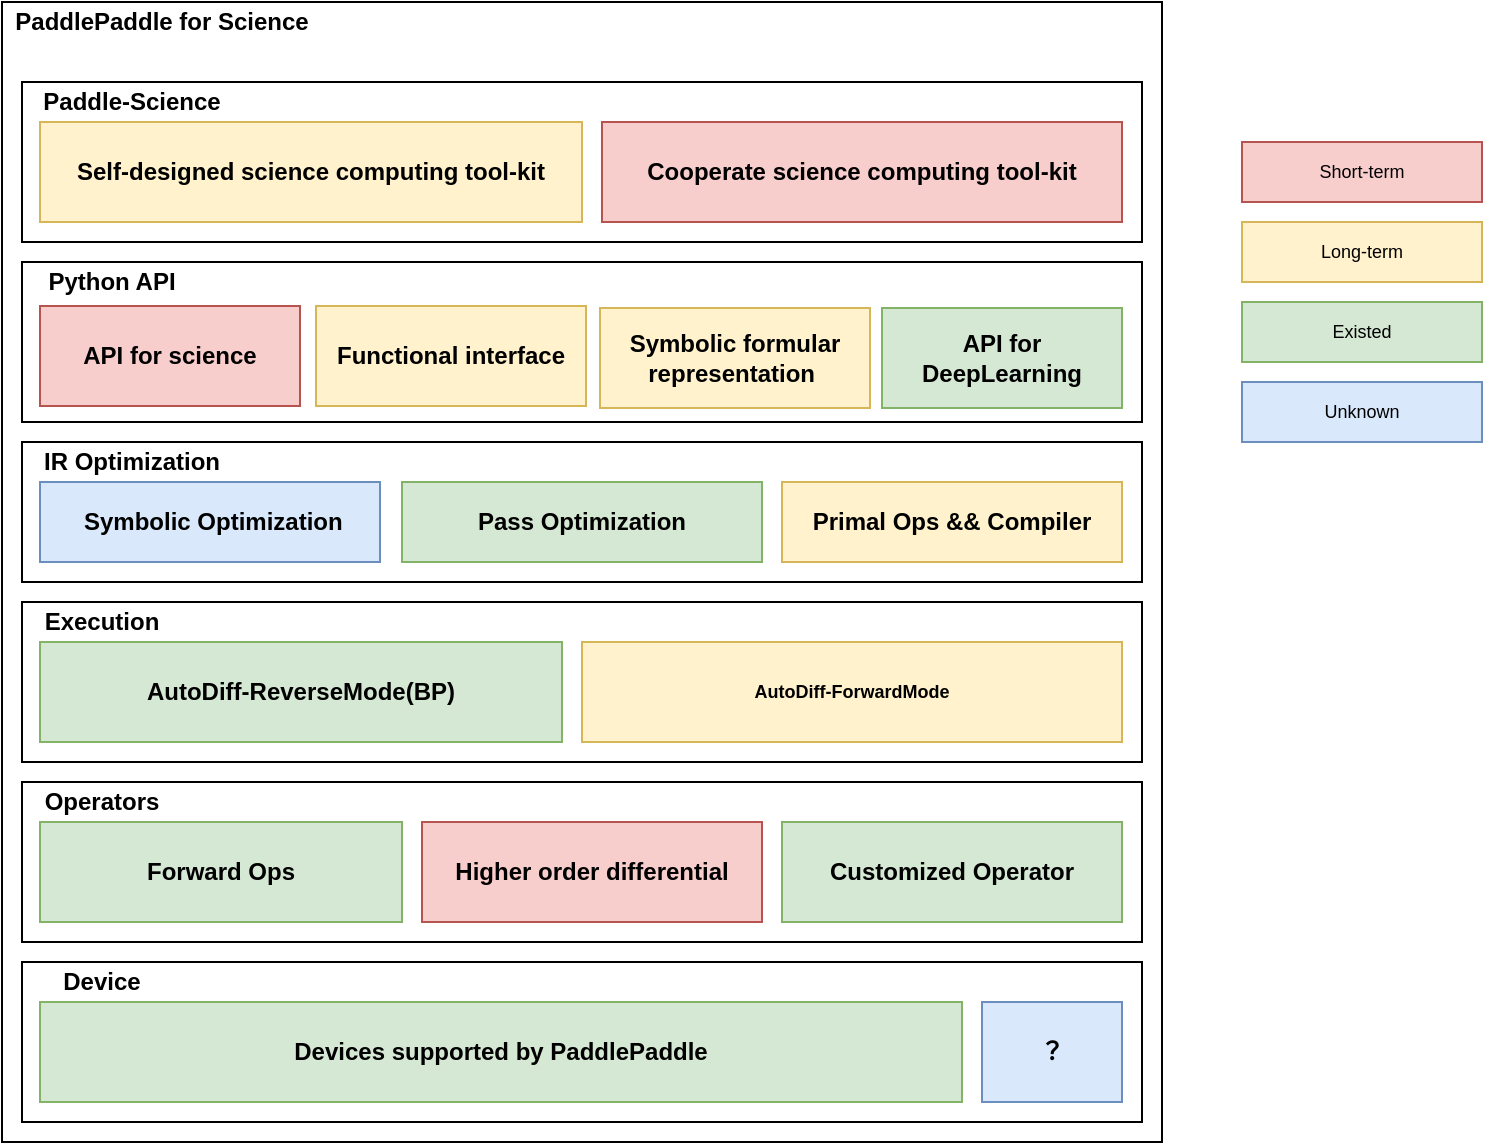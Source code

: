 <mxfile version="15.3.4" type="github">
  <diagram id="O6iMT5-jI1jPnmfTXNIs" name="Page-1">
    <mxGraphModel dx="2066" dy="769" grid="1" gridSize="10" guides="1" tooltips="1" connect="1" arrows="1" fold="1" page="1" pageScale="1" pageWidth="850" pageHeight="1100" math="0" shadow="0">
      <root>
        <mxCell id="0" />
        <mxCell id="1" parent="0" />
        <mxCell id="Mx1FiRWQqoHFJlD9jn3o-28" value="" style="rounded=0;whiteSpace=wrap;html=1;fontStyle=1;fontSize=12;" parent="1" vertex="1">
          <mxGeometry x="170" y="120" width="580" height="570" as="geometry" />
        </mxCell>
        <mxCell id="Mx1FiRWQqoHFJlD9jn3o-1" value="" style="rounded=0;whiteSpace=wrap;html=1;fontStyle=1;fontSize=12;" parent="1" vertex="1">
          <mxGeometry x="180" y="250" width="560" height="80" as="geometry" />
        </mxCell>
        <mxCell id="Mx1FiRWQqoHFJlD9jn3o-3" value="" style="rounded=0;whiteSpace=wrap;html=1;fontStyle=1;fontSize=12;" parent="1" vertex="1">
          <mxGeometry x="180" y="340" width="560" height="70" as="geometry" />
        </mxCell>
        <mxCell id="Mx1FiRWQqoHFJlD9jn3o-4" value="API for science" style="rounded=0;whiteSpace=wrap;html=1;fontStyle=1;fontSize=12;fillColor=#f8cecc;strokeColor=#b85450;" parent="1" vertex="1">
          <mxGeometry x="189" y="272" width="130" height="50" as="geometry" />
        </mxCell>
        <mxCell id="Mx1FiRWQqoHFJlD9jn3o-5" value="Functional interface" style="rounded=0;whiteSpace=wrap;html=1;fontStyle=1;fontSize=12;fillColor=#fff2cc;strokeColor=#d6b656;" parent="1" vertex="1">
          <mxGeometry x="327" y="272" width="135" height="50" as="geometry" />
        </mxCell>
        <mxCell id="Mx1FiRWQqoHFJlD9jn3o-6" value="Symbolic formular representation&amp;nbsp;" style="rounded=0;whiteSpace=wrap;html=1;fontStyle=1;fontSize=12;fillColor=#fff2cc;strokeColor=#d6b656;" parent="1" vertex="1">
          <mxGeometry x="469" y="273" width="135" height="50" as="geometry" />
        </mxCell>
        <mxCell id="Mx1FiRWQqoHFJlD9jn3o-7" value="Python API" style="text;html=1;strokeColor=none;fillColor=none;align=center;verticalAlign=middle;whiteSpace=wrap;rounded=0;fontStyle=1;fontSize=12;" parent="1" vertex="1">
          <mxGeometry x="180" y="250" width="90" height="20" as="geometry" />
        </mxCell>
        <mxCell id="Mx1FiRWQqoHFJlD9jn3o-9" value="API for DeepLearning" style="rounded=0;whiteSpace=wrap;html=1;fontStyle=1;fontSize=12;fillColor=#d5e8d4;strokeColor=#82b366;" parent="1" vertex="1">
          <mxGeometry x="610" y="273" width="120" height="50" as="geometry" />
        </mxCell>
        <mxCell id="Mx1FiRWQqoHFJlD9jn3o-12" value="&amp;nbsp;Symbolic Optimization" style="rounded=0;whiteSpace=wrap;html=1;fontStyle=1;fontSize=12;fillColor=#dae8fc;strokeColor=#6c8ebf;" parent="1" vertex="1">
          <mxGeometry x="189" y="360" width="170" height="40" as="geometry" />
        </mxCell>
        <mxCell id="Mx1FiRWQqoHFJlD9jn3o-14" value="" style="group;fontStyle=1;fontSize=12;" parent="1" vertex="1" connectable="0">
          <mxGeometry x="180" y="420" width="560" height="80" as="geometry" />
        </mxCell>
        <mxCell id="Mx1FiRWQqoHFJlD9jn3o-2" value="" style="rounded=0;whiteSpace=wrap;html=1;fontStyle=1;fontSize=12;" parent="Mx1FiRWQqoHFJlD9jn3o-14" vertex="1">
          <mxGeometry width="560" height="80" as="geometry" />
        </mxCell>
        <mxCell id="Mx1FiRWQqoHFJlD9jn3o-8" value="Execution" style="text;html=1;strokeColor=none;fillColor=none;align=center;verticalAlign=middle;whiteSpace=wrap;rounded=0;fontStyle=1;fontSize=12;" parent="Mx1FiRWQqoHFJlD9jn3o-14" vertex="1">
          <mxGeometry width="80" height="20" as="geometry" />
        </mxCell>
        <mxCell id="Mx1FiRWQqoHFJlD9jn3o-10" value="AutoDiff-ReverseMode(BP)" style="rounded=0;whiteSpace=wrap;html=1;fontStyle=1;fontSize=12;fillColor=#d5e8d4;strokeColor=#82b366;" parent="Mx1FiRWQqoHFJlD9jn3o-14" vertex="1">
          <mxGeometry x="9" y="20" width="261" height="50" as="geometry" />
        </mxCell>
        <mxCell id="Mx1FiRWQqoHFJlD9jn3o-11" value="AutoDiff-ForwardMode" style="rounded=0;whiteSpace=wrap;html=1;fontStyle=1;fontSize=9;fillColor=#fff2cc;strokeColor=#d6b656;" parent="Mx1FiRWQqoHFJlD9jn3o-14" vertex="1">
          <mxGeometry x="280" y="20" width="270" height="50" as="geometry" />
        </mxCell>
        <mxCell id="Mx1FiRWQqoHFJlD9jn3o-15" value="IR Optimization" style="text;html=1;strokeColor=none;fillColor=none;align=center;verticalAlign=middle;whiteSpace=wrap;rounded=0;fontStyle=1;fontSize=12;" parent="1" vertex="1">
          <mxGeometry x="180" y="340" width="110" height="20" as="geometry" />
        </mxCell>
        <mxCell id="Mx1FiRWQqoHFJlD9jn3o-16" value="Pass Optimization" style="rounded=0;whiteSpace=wrap;html=1;fontStyle=1;fontSize=12;fillColor=#d5e8d4;strokeColor=#82b366;" parent="1" vertex="1">
          <mxGeometry x="370" y="360" width="180" height="40" as="geometry" />
        </mxCell>
        <mxCell id="Mx1FiRWQqoHFJlD9jn3o-17" value="Primal Ops &amp;amp;&amp;amp; Compiler" style="rounded=0;whiteSpace=wrap;html=1;fontStyle=1;fontSize=12;fillColor=#fff2cc;strokeColor=#d6b656;" parent="1" vertex="1">
          <mxGeometry x="560" y="360" width="170" height="40" as="geometry" />
        </mxCell>
        <mxCell id="Mx1FiRWQqoHFJlD9jn3o-18" value="" style="group;fontStyle=1;fontSize=12;" parent="1" vertex="1" connectable="0">
          <mxGeometry x="180" y="510" width="560" height="80" as="geometry" />
        </mxCell>
        <mxCell id="Mx1FiRWQqoHFJlD9jn3o-19" value="" style="rounded=0;whiteSpace=wrap;html=1;fontStyle=1;fontSize=12;" parent="Mx1FiRWQqoHFJlD9jn3o-18" vertex="1">
          <mxGeometry width="560" height="80" as="geometry" />
        </mxCell>
        <mxCell id="Mx1FiRWQqoHFJlD9jn3o-20" value="Operators" style="text;html=1;strokeColor=none;fillColor=none;align=center;verticalAlign=middle;whiteSpace=wrap;rounded=0;fontStyle=1;fontSize=12;" parent="Mx1FiRWQqoHFJlD9jn3o-18" vertex="1">
          <mxGeometry x="-10" width="100" height="20" as="geometry" />
        </mxCell>
        <mxCell id="Mx1FiRWQqoHFJlD9jn3o-21" value="Forward Ops" style="rounded=0;whiteSpace=wrap;html=1;fontStyle=1;fontSize=12;fillColor=#d5e8d4;strokeColor=#82b366;" parent="Mx1FiRWQqoHFJlD9jn3o-18" vertex="1">
          <mxGeometry x="9" y="20" width="181" height="50" as="geometry" />
        </mxCell>
        <mxCell id="Mx1FiRWQqoHFJlD9jn3o-22" value="Higher order differential" style="rounded=0;whiteSpace=wrap;html=1;fontStyle=1;fontSize=12;fillColor=#f8cecc;strokeColor=#b85450;" parent="Mx1FiRWQqoHFJlD9jn3o-18" vertex="1">
          <mxGeometry x="200" y="20" width="170" height="50" as="geometry" />
        </mxCell>
        <mxCell id="Mx1FiRWQqoHFJlD9jn3o-30" value="Customized Operator" style="rounded=0;whiteSpace=wrap;html=1;fontStyle=1;fontSize=12;fillColor=#d5e8d4;strokeColor=#82b366;" parent="Mx1FiRWQqoHFJlD9jn3o-18" vertex="1">
          <mxGeometry x="380" y="20" width="170" height="50" as="geometry" />
        </mxCell>
        <mxCell id="Mx1FiRWQqoHFJlD9jn3o-23" value="" style="group;fontStyle=1;fontSize=12;" parent="1" vertex="1" connectable="0">
          <mxGeometry x="180" y="600" width="560" height="80" as="geometry" />
        </mxCell>
        <mxCell id="Mx1FiRWQqoHFJlD9jn3o-24" value="" style="rounded=0;whiteSpace=wrap;html=1;fontStyle=1;fontSize=12;" parent="Mx1FiRWQqoHFJlD9jn3o-23" vertex="1">
          <mxGeometry width="560" height="80" as="geometry" />
        </mxCell>
        <mxCell id="Mx1FiRWQqoHFJlD9jn3o-25" value="Device" style="text;html=1;strokeColor=none;fillColor=none;align=center;verticalAlign=middle;whiteSpace=wrap;rounded=0;fontStyle=1;fontSize=12;" parent="Mx1FiRWQqoHFJlD9jn3o-23" vertex="1">
          <mxGeometry width="80" height="20" as="geometry" />
        </mxCell>
        <mxCell id="Mx1FiRWQqoHFJlD9jn3o-26" value="Devices supported by PaddlePaddle" style="rounded=0;whiteSpace=wrap;html=1;fontStyle=1;fontSize=12;fillColor=#d5e8d4;strokeColor=#82b366;" parent="Mx1FiRWQqoHFJlD9jn3o-23" vertex="1">
          <mxGeometry x="9" y="20" width="461" height="50" as="geometry" />
        </mxCell>
        <mxCell id="Mx1FiRWQqoHFJlD9jn3o-27" value="？" style="rounded=0;whiteSpace=wrap;html=1;fontStyle=1;fontSize=12;fillColor=#dae8fc;strokeColor=#6c8ebf;" parent="Mx1FiRWQqoHFJlD9jn3o-23" vertex="1">
          <mxGeometry x="480" y="20" width="70" height="50" as="geometry" />
        </mxCell>
        <mxCell id="Mx1FiRWQqoHFJlD9jn3o-31" value="" style="rounded=0;whiteSpace=wrap;html=1;fontStyle=1;fontSize=12;" parent="1" vertex="1">
          <mxGeometry x="180" y="160" width="560" height="80" as="geometry" />
        </mxCell>
        <mxCell id="Mx1FiRWQqoHFJlD9jn3o-32" value="Paddle-Science" style="text;html=1;strokeColor=none;fillColor=none;align=center;verticalAlign=middle;whiteSpace=wrap;rounded=0;fontStyle=1;fontSize=12;" parent="1" vertex="1">
          <mxGeometry x="180" y="160" width="110" height="20" as="geometry" />
        </mxCell>
        <mxCell id="Mx1FiRWQqoHFJlD9jn3o-35" value="Self-designed science computing tool-kit" style="rounded=0;whiteSpace=wrap;html=1;fontStyle=1;fontSize=12;fillColor=#fff2cc;strokeColor=#d6b656;" parent="1" vertex="1">
          <mxGeometry x="189" y="180" width="271" height="50" as="geometry" />
        </mxCell>
        <mxCell id="Mx1FiRWQqoHFJlD9jn3o-36" value="Cooperate science computing tool-kit" style="rounded=0;whiteSpace=wrap;html=1;fontStyle=1;fontSize=12;fillColor=#f8cecc;strokeColor=#b85450;" parent="1" vertex="1">
          <mxGeometry x="470" y="180" width="260" height="50" as="geometry" />
        </mxCell>
        <mxCell id="Mx1FiRWQqoHFJlD9jn3o-37" value="PaddlePaddle for Science" style="text;html=1;strokeColor=none;fillColor=none;align=center;verticalAlign=middle;whiteSpace=wrap;rounded=0;fontStyle=1;fontSize=12;" parent="1" vertex="1">
          <mxGeometry x="170" y="120" width="160" height="20" as="geometry" />
        </mxCell>
        <mxCell id="Mx1FiRWQqoHFJlD9jn3o-38" value="Short-term" style="rounded=0;whiteSpace=wrap;html=1;fontSize=9;fillColor=#f8cecc;strokeColor=#b85450;" parent="1" vertex="1">
          <mxGeometry x="790" y="190" width="120" height="30" as="geometry" />
        </mxCell>
        <mxCell id="Mx1FiRWQqoHFJlD9jn3o-39" value="Long-term" style="rounded=0;whiteSpace=wrap;html=1;fontSize=9;fillColor=#fff2cc;strokeColor=#d6b656;" parent="1" vertex="1">
          <mxGeometry x="790" y="230" width="120" height="30" as="geometry" />
        </mxCell>
        <mxCell id="Mx1FiRWQqoHFJlD9jn3o-40" value="Existed" style="rounded=0;whiteSpace=wrap;html=1;fontSize=9;fillColor=#d5e8d4;strokeColor=#82b366;" parent="1" vertex="1">
          <mxGeometry x="790" y="270" width="120" height="30" as="geometry" />
        </mxCell>
        <mxCell id="Mx1FiRWQqoHFJlD9jn3o-41" value="Unknown" style="rounded=0;whiteSpace=wrap;html=1;fontSize=9;fillColor=#dae8fc;strokeColor=#6c8ebf;" parent="1" vertex="1">
          <mxGeometry x="790" y="310" width="120" height="30" as="geometry" />
        </mxCell>
      </root>
    </mxGraphModel>
  </diagram>
</mxfile>
